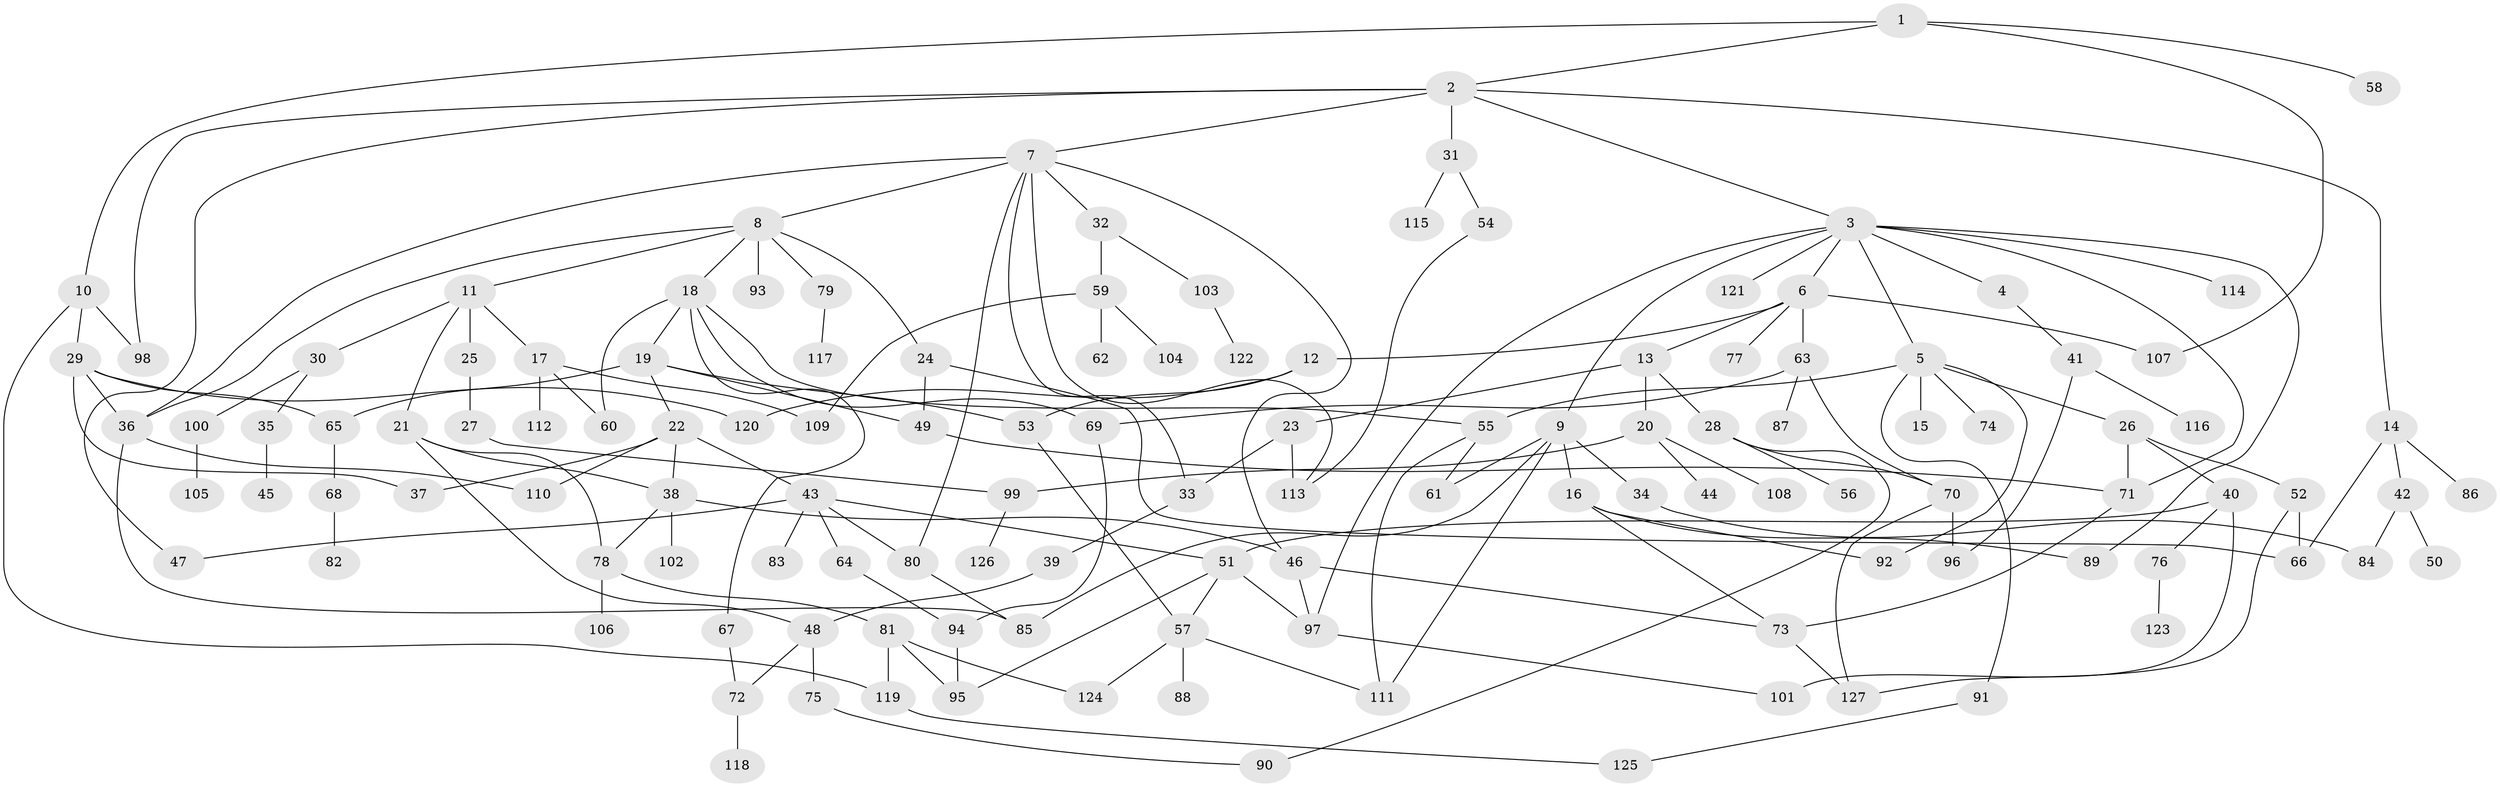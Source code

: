 // Generated by graph-tools (version 1.1) at 2025/13/03/09/25 04:13:35]
// undirected, 127 vertices, 181 edges
graph export_dot {
graph [start="1"]
  node [color=gray90,style=filled];
  1;
  2;
  3;
  4;
  5;
  6;
  7;
  8;
  9;
  10;
  11;
  12;
  13;
  14;
  15;
  16;
  17;
  18;
  19;
  20;
  21;
  22;
  23;
  24;
  25;
  26;
  27;
  28;
  29;
  30;
  31;
  32;
  33;
  34;
  35;
  36;
  37;
  38;
  39;
  40;
  41;
  42;
  43;
  44;
  45;
  46;
  47;
  48;
  49;
  50;
  51;
  52;
  53;
  54;
  55;
  56;
  57;
  58;
  59;
  60;
  61;
  62;
  63;
  64;
  65;
  66;
  67;
  68;
  69;
  70;
  71;
  72;
  73;
  74;
  75;
  76;
  77;
  78;
  79;
  80;
  81;
  82;
  83;
  84;
  85;
  86;
  87;
  88;
  89;
  90;
  91;
  92;
  93;
  94;
  95;
  96;
  97;
  98;
  99;
  100;
  101;
  102;
  103;
  104;
  105;
  106;
  107;
  108;
  109;
  110;
  111;
  112;
  113;
  114;
  115;
  116;
  117;
  118;
  119;
  120;
  121;
  122;
  123;
  124;
  125;
  126;
  127;
  1 -- 2;
  1 -- 10;
  1 -- 58;
  1 -- 107;
  2 -- 3;
  2 -- 7;
  2 -- 14;
  2 -- 31;
  2 -- 98;
  2 -- 47;
  3 -- 4;
  3 -- 5;
  3 -- 6;
  3 -- 9;
  3 -- 71;
  3 -- 114;
  3 -- 121;
  3 -- 89;
  3 -- 97;
  4 -- 41;
  5 -- 15;
  5 -- 26;
  5 -- 74;
  5 -- 91;
  5 -- 92;
  5 -- 55;
  6 -- 12;
  6 -- 13;
  6 -- 63;
  6 -- 77;
  6 -- 107;
  7 -- 8;
  7 -- 32;
  7 -- 46;
  7 -- 113;
  7 -- 36;
  7 -- 80;
  7 -- 33;
  8 -- 11;
  8 -- 18;
  8 -- 24;
  8 -- 79;
  8 -- 93;
  8 -- 36;
  9 -- 16;
  9 -- 34;
  9 -- 85;
  9 -- 111;
  9 -- 61;
  10 -- 29;
  10 -- 98;
  10 -- 119;
  11 -- 17;
  11 -- 21;
  11 -- 25;
  11 -- 30;
  12 -- 120;
  12 -- 53;
  13 -- 20;
  13 -- 23;
  13 -- 28;
  14 -- 42;
  14 -- 86;
  14 -- 66;
  16 -- 89;
  16 -- 92;
  16 -- 73;
  17 -- 109;
  17 -- 112;
  17 -- 60;
  18 -- 19;
  18 -- 55;
  18 -- 60;
  18 -- 67;
  18 -- 69;
  19 -- 22;
  19 -- 49;
  19 -- 53;
  19 -- 65;
  20 -- 44;
  20 -- 108;
  20 -- 99;
  21 -- 38;
  21 -- 48;
  21 -- 78;
  22 -- 37;
  22 -- 43;
  22 -- 110;
  22 -- 38;
  23 -- 33;
  23 -- 113;
  24 -- 66;
  24 -- 49;
  25 -- 27;
  26 -- 40;
  26 -- 52;
  26 -- 71;
  27 -- 99;
  28 -- 56;
  28 -- 90;
  28 -- 70;
  29 -- 36;
  29 -- 65;
  29 -- 37;
  29 -- 120;
  30 -- 35;
  30 -- 100;
  31 -- 54;
  31 -- 115;
  32 -- 59;
  32 -- 103;
  33 -- 39;
  34 -- 84;
  35 -- 45;
  36 -- 110;
  36 -- 85;
  38 -- 78;
  38 -- 102;
  38 -- 46;
  39 -- 48;
  40 -- 76;
  40 -- 51;
  40 -- 101;
  41 -- 116;
  41 -- 96;
  42 -- 50;
  42 -- 84;
  43 -- 47;
  43 -- 51;
  43 -- 64;
  43 -- 80;
  43 -- 83;
  46 -- 73;
  46 -- 97;
  48 -- 75;
  48 -- 72;
  49 -- 71;
  51 -- 97;
  51 -- 95;
  51 -- 57;
  52 -- 127;
  52 -- 66;
  53 -- 57;
  54 -- 113;
  55 -- 61;
  55 -- 111;
  57 -- 88;
  57 -- 111;
  57 -- 124;
  59 -- 62;
  59 -- 104;
  59 -- 109;
  63 -- 69;
  63 -- 70;
  63 -- 87;
  64 -- 94;
  65 -- 68;
  67 -- 72;
  68 -- 82;
  69 -- 94;
  70 -- 96;
  70 -- 127;
  71 -- 73;
  72 -- 118;
  73 -- 127;
  75 -- 90;
  76 -- 123;
  78 -- 81;
  78 -- 106;
  79 -- 117;
  80 -- 85;
  81 -- 95;
  81 -- 124;
  81 -- 119;
  91 -- 125;
  94 -- 95;
  97 -- 101;
  99 -- 126;
  100 -- 105;
  103 -- 122;
  119 -- 125;
}
